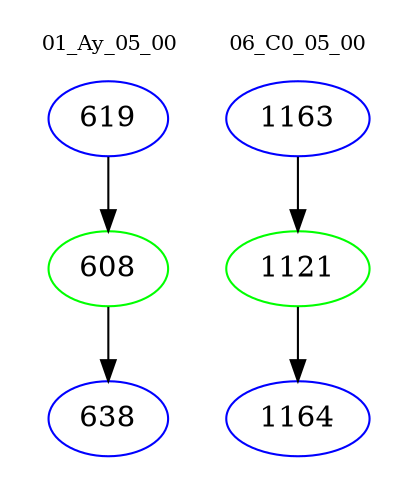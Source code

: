 digraph{
subgraph cluster_0 {
color = white
label = "01_Ay_05_00";
fontsize=10;
T0_619 [label="619", color="blue"]
T0_619 -> T0_608 [color="black"]
T0_608 [label="608", color="green"]
T0_608 -> T0_638 [color="black"]
T0_638 [label="638", color="blue"]
}
subgraph cluster_1 {
color = white
label = "06_C0_05_00";
fontsize=10;
T1_1163 [label="1163", color="blue"]
T1_1163 -> T1_1121 [color="black"]
T1_1121 [label="1121", color="green"]
T1_1121 -> T1_1164 [color="black"]
T1_1164 [label="1164", color="blue"]
}
}
